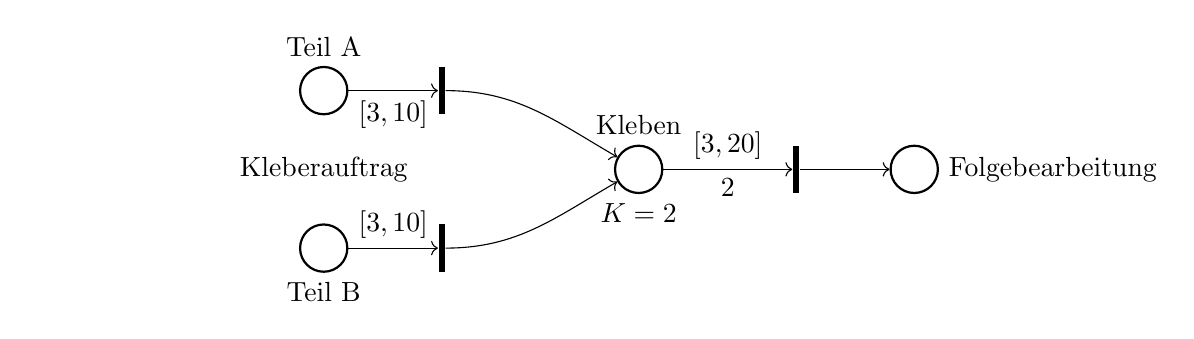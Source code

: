 \usetikzlibrary{positioning,fit,backgrounds,arrows,shapes,automata,petri,calc,bending}
\tikzset{
    place/.style={
        circle,
        thick,
        minimum size=6mm,
                draw
    },
    transitionV/.style={
        rectangle,
        thick,
        fill=black,
        minimum height=6mm,
        inner xsep=1pt
    }
}
\begin{tikzpicture}[]
%\draw[gray!30] (0,-3) grid (12,3);
%\node[gray!50] at (0,0) {0};

\node [place,tokens=0,label=above:$\text{Teil A}$] (p1) at (0,1){};
\node [place,tokens=0,label=below:$\text{Teil B}$] (p2) at (0,-1){};
\node at (0,0) {Kleberauftrag};
\node [transitionV,label=above:$$] (t1) at (1.5,1){};
\node [transitionV,label=above:$$] (t2) at (1.5,-1){};

\node [place,tokens=0,label={below:$K = 2$},label={above:$\text{Kleben}$}] (p3) at (4,0){};
\node [transitionV,label=above:$$] (t3) at (6,0){};
\node [place,tokens=0,label={right:$\text{Folgebearbeitung}$}] (p4) at (7.5,0){};

\draw (p1) edge[,->] node[below] {$[3,10]$} (t1);
\draw (p2) edge[,->] node[above] {$[3,10]$}(t2);
\draw (t1) edge[out=0, in=150,->] (p3);
\draw (t2) edge[out=0, in=210,->] (p3);
\draw (p3) edge[,->] node[above] {$[3,20]$} node[below] {$2$}(t3);
\draw (t3) edge[,->] (p4);

\end{tikzpicture}